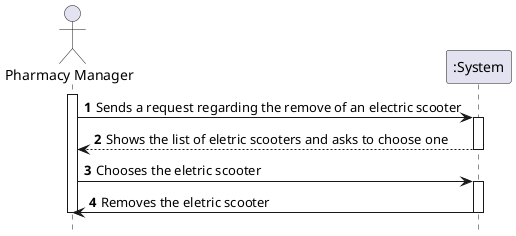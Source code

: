 @startuml
autonumber
hide footbox

actor "Pharmacy Manager" as PHARMAN

participant ":System" as SYST

activate PHARMAN

PHARMAN -> SYST : Sends a request regarding the remove of an electric scooter
activate SYST
SYST --> PHARMAN : Shows the list of eletric scooters and asks to choose one
deactivate SYST
PHARMAN -> SYST : Chooses the eletric scooter
activate SYST
SYST -> PHARMAN : Removes the eletric scooter
deactivate SYST

deactivate PHARMAN

@enduml